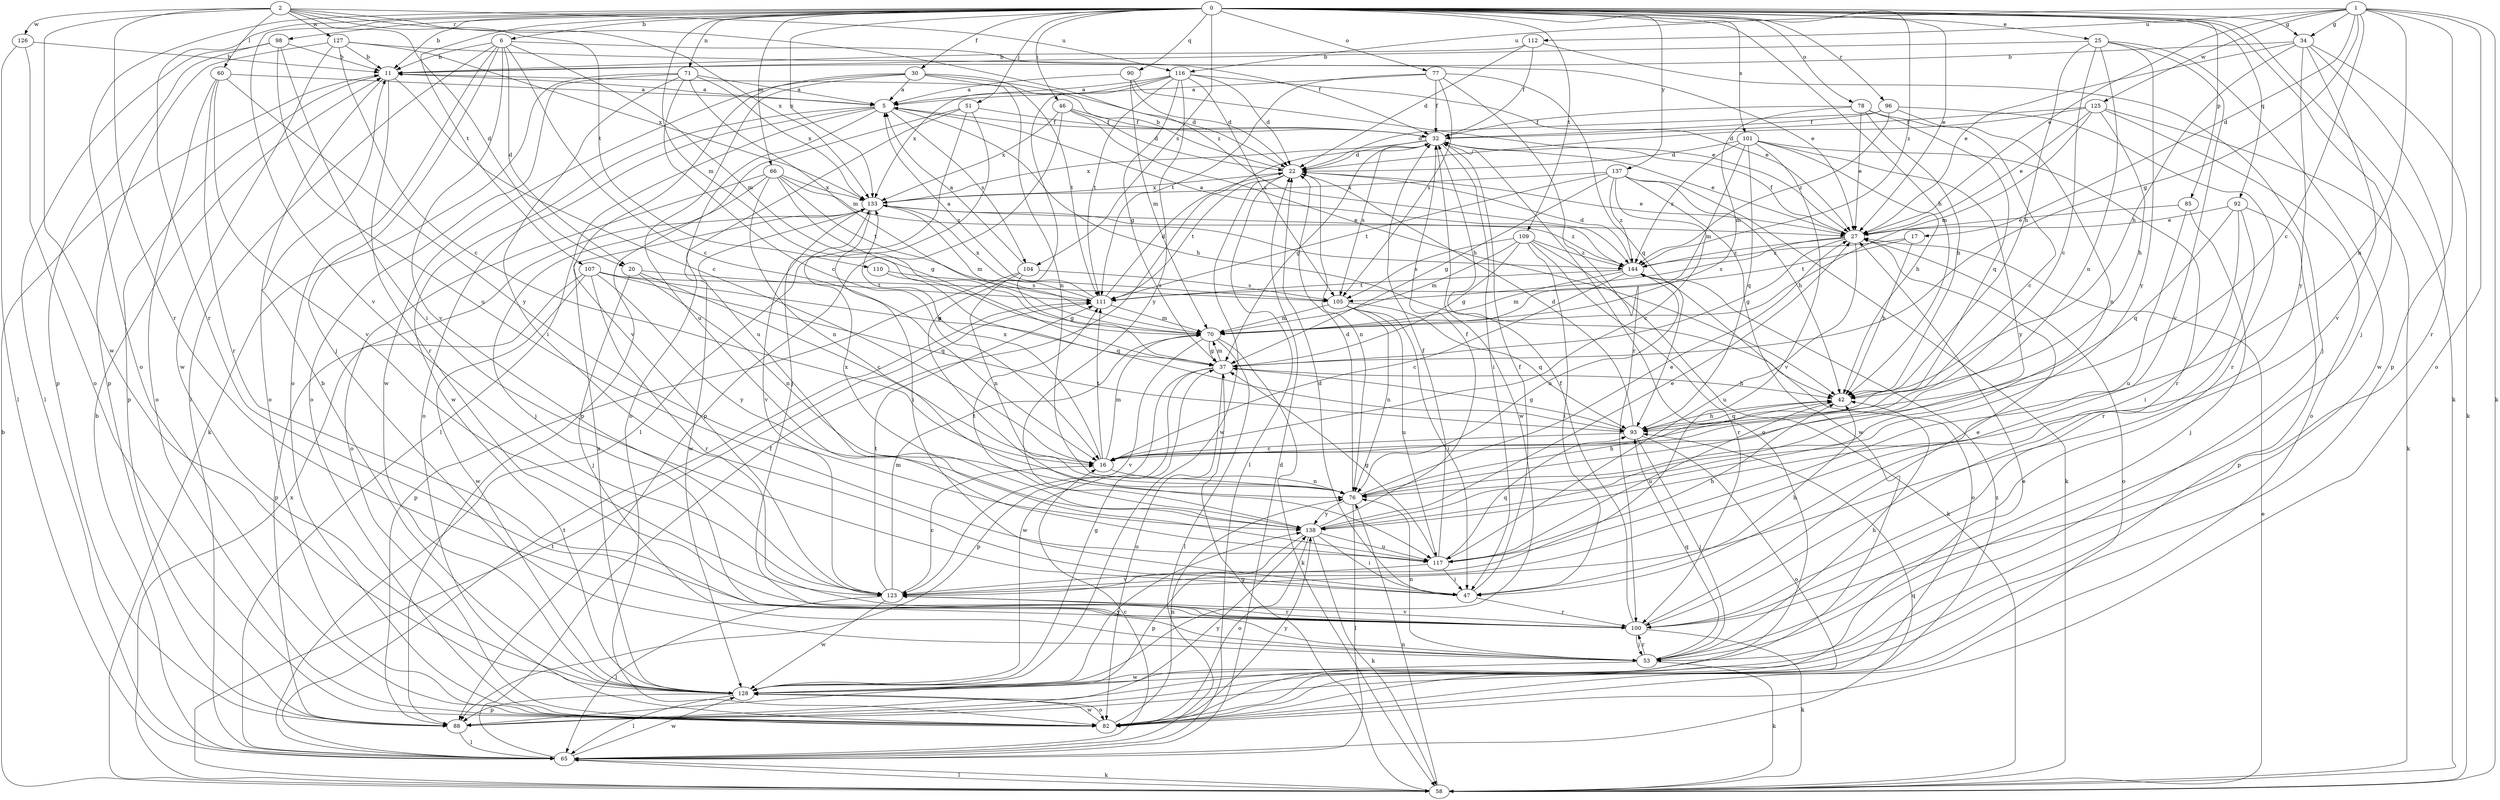 strict digraph  {
0;
1;
2;
5;
6;
11;
16;
17;
20;
22;
25;
27;
30;
32;
34;
37;
42;
46;
47;
51;
53;
58;
60;
65;
66;
70;
71;
76;
77;
78;
82;
85;
88;
90;
92;
93;
96;
98;
100;
101;
104;
105;
107;
109;
110;
111;
112;
116;
117;
123;
125;
126;
127;
128;
133;
137;
138;
144;
0 -> 6  [label=b];
0 -> 11  [label=b];
0 -> 25  [label=e];
0 -> 27  [label=e];
0 -> 30  [label=f];
0 -> 34  [label=g];
0 -> 42  [label=h];
0 -> 46  [label=i];
0 -> 51  [label=j];
0 -> 53  [label=j];
0 -> 58  [label=k];
0 -> 66  [label=m];
0 -> 70  [label=m];
0 -> 71  [label=n];
0 -> 77  [label=o];
0 -> 78  [label=o];
0 -> 82  [label=o];
0 -> 85  [label=p];
0 -> 90  [label=q];
0 -> 92  [label=q];
0 -> 96  [label=r];
0 -> 98  [label=r];
0 -> 100  [label=r];
0 -> 101  [label=s];
0 -> 104  [label=s];
0 -> 107  [label=t];
0 -> 109  [label=t];
0 -> 123  [label=v];
0 -> 133  [label=x];
0 -> 137  [label=y];
0 -> 144  [label=z];
1 -> 16  [label=c];
1 -> 17  [label=d];
1 -> 27  [label=e];
1 -> 34  [label=g];
1 -> 37  [label=g];
1 -> 58  [label=k];
1 -> 76  [label=n];
1 -> 82  [label=o];
1 -> 88  [label=p];
1 -> 112  [label=u];
1 -> 116  [label=u];
1 -> 125  [label=w];
2 -> 20  [label=d];
2 -> 60  [label=l];
2 -> 100  [label=r];
2 -> 110  [label=t];
2 -> 116  [label=u];
2 -> 126  [label=w];
2 -> 127  [label=w];
2 -> 128  [label=w];
2 -> 133  [label=x];
2 -> 144  [label=z];
5 -> 32  [label=f];
5 -> 42  [label=h];
5 -> 65  [label=l];
5 -> 82  [label=o];
5 -> 104  [label=s];
5 -> 117  [label=u];
5 -> 128  [label=w];
6 -> 11  [label=b];
6 -> 16  [label=c];
6 -> 20  [label=d];
6 -> 27  [label=e];
6 -> 53  [label=j];
6 -> 65  [label=l];
6 -> 70  [label=m];
6 -> 82  [label=o];
6 -> 123  [label=v];
11 -> 5  [label=a];
11 -> 16  [label=c];
11 -> 82  [label=o];
11 -> 88  [label=p];
11 -> 100  [label=r];
16 -> 70  [label=m];
16 -> 76  [label=n];
16 -> 111  [label=t];
16 -> 133  [label=x];
17 -> 42  [label=h];
17 -> 111  [label=t];
17 -> 144  [label=z];
20 -> 16  [label=c];
20 -> 53  [label=j];
20 -> 76  [label=n];
20 -> 111  [label=t];
22 -> 11  [label=b];
22 -> 27  [label=e];
22 -> 65  [label=l];
22 -> 76  [label=n];
22 -> 111  [label=t];
22 -> 128  [label=w];
22 -> 133  [label=x];
25 -> 11  [label=b];
25 -> 16  [label=c];
25 -> 42  [label=h];
25 -> 76  [label=n];
25 -> 123  [label=v];
25 -> 128  [label=w];
25 -> 138  [label=y];
27 -> 32  [label=f];
27 -> 37  [label=g];
27 -> 82  [label=o];
27 -> 105  [label=s];
27 -> 117  [label=u];
27 -> 144  [label=z];
30 -> 5  [label=a];
30 -> 22  [label=d];
30 -> 76  [label=n];
30 -> 111  [label=t];
30 -> 117  [label=u];
30 -> 123  [label=v];
30 -> 128  [label=w];
32 -> 22  [label=d];
32 -> 27  [label=e];
32 -> 37  [label=g];
32 -> 47  [label=i];
32 -> 82  [label=o];
32 -> 105  [label=s];
32 -> 128  [label=w];
32 -> 133  [label=x];
34 -> 11  [label=b];
34 -> 27  [label=e];
34 -> 42  [label=h];
34 -> 58  [label=k];
34 -> 100  [label=r];
34 -> 123  [label=v];
34 -> 138  [label=y];
37 -> 42  [label=h];
37 -> 70  [label=m];
37 -> 82  [label=o];
37 -> 88  [label=p];
37 -> 128  [label=w];
42 -> 93  [label=q];
42 -> 117  [label=u];
46 -> 22  [label=d];
46 -> 32  [label=f];
46 -> 42  [label=h];
46 -> 88  [label=p];
46 -> 133  [label=x];
47 -> 22  [label=d];
47 -> 32  [label=f];
47 -> 42  [label=h];
47 -> 100  [label=r];
51 -> 32  [label=f];
51 -> 53  [label=j];
51 -> 65  [label=l];
51 -> 82  [label=o];
51 -> 88  [label=p];
53 -> 42  [label=h];
53 -> 58  [label=k];
53 -> 76  [label=n];
53 -> 93  [label=q];
53 -> 100  [label=r];
53 -> 128  [label=w];
58 -> 11  [label=b];
58 -> 27  [label=e];
58 -> 37  [label=g];
58 -> 65  [label=l];
58 -> 76  [label=n];
58 -> 111  [label=t];
58 -> 133  [label=x];
60 -> 5  [label=a];
60 -> 82  [label=o];
60 -> 100  [label=r];
60 -> 123  [label=v];
60 -> 138  [label=y];
65 -> 11  [label=b];
65 -> 16  [label=c];
65 -> 22  [label=d];
65 -> 32  [label=f];
65 -> 58  [label=k];
65 -> 93  [label=q];
65 -> 111  [label=t];
65 -> 128  [label=w];
66 -> 37  [label=g];
66 -> 53  [label=j];
66 -> 76  [label=n];
66 -> 82  [label=o];
66 -> 111  [label=t];
66 -> 133  [label=x];
66 -> 144  [label=z];
70 -> 37  [label=g];
70 -> 58  [label=k];
70 -> 65  [label=l];
70 -> 123  [label=v];
71 -> 5  [label=a];
71 -> 16  [label=c];
71 -> 47  [label=i];
71 -> 58  [label=k];
71 -> 70  [label=m];
71 -> 82  [label=o];
71 -> 133  [label=x];
76 -> 22  [label=d];
76 -> 27  [label=e];
76 -> 42  [label=h];
76 -> 65  [label=l];
76 -> 138  [label=y];
77 -> 5  [label=a];
77 -> 32  [label=f];
77 -> 93  [label=q];
77 -> 100  [label=r];
77 -> 105  [label=s];
77 -> 111  [label=t];
78 -> 16  [label=c];
78 -> 27  [label=e];
78 -> 32  [label=f];
78 -> 42  [label=h];
78 -> 70  [label=m];
78 -> 93  [label=q];
82 -> 76  [label=n];
82 -> 128  [label=w];
82 -> 138  [label=y];
82 -> 144  [label=z];
85 -> 27  [label=e];
85 -> 53  [label=j];
85 -> 117  [label=u];
88 -> 27  [label=e];
88 -> 65  [label=l];
88 -> 138  [label=y];
90 -> 5  [label=a];
90 -> 22  [label=d];
90 -> 27  [label=e];
90 -> 70  [label=m];
92 -> 27  [label=e];
92 -> 47  [label=i];
92 -> 88  [label=p];
92 -> 93  [label=q];
92 -> 100  [label=r];
93 -> 16  [label=c];
93 -> 22  [label=d];
93 -> 37  [label=g];
93 -> 42  [label=h];
93 -> 53  [label=j];
93 -> 82  [label=o];
96 -> 22  [label=d];
96 -> 32  [label=f];
96 -> 76  [label=n];
96 -> 100  [label=r];
96 -> 144  [label=z];
98 -> 11  [label=b];
98 -> 47  [label=i];
98 -> 65  [label=l];
98 -> 88  [label=p];
98 -> 117  [label=u];
100 -> 27  [label=e];
100 -> 32  [label=f];
100 -> 53  [label=j];
100 -> 58  [label=k];
100 -> 123  [label=v];
101 -> 22  [label=d];
101 -> 42  [label=h];
101 -> 70  [label=m];
101 -> 93  [label=q];
101 -> 100  [label=r];
101 -> 123  [label=v];
101 -> 138  [label=y];
101 -> 144  [label=z];
104 -> 5  [label=a];
104 -> 37  [label=g];
104 -> 76  [label=n];
104 -> 88  [label=p];
104 -> 105  [label=s];
105 -> 47  [label=i];
105 -> 70  [label=m];
105 -> 76  [label=n];
105 -> 93  [label=q];
105 -> 117  [label=u];
107 -> 37  [label=g];
107 -> 88  [label=p];
107 -> 93  [label=q];
107 -> 100  [label=r];
107 -> 105  [label=s];
107 -> 128  [label=w];
107 -> 138  [label=y];
109 -> 37  [label=g];
109 -> 47  [label=i];
109 -> 58  [label=k];
109 -> 70  [label=m];
109 -> 100  [label=r];
109 -> 105  [label=s];
109 -> 144  [label=z];
110 -> 93  [label=q];
110 -> 105  [label=s];
111 -> 5  [label=a];
111 -> 22  [label=d];
111 -> 70  [label=m];
111 -> 133  [label=x];
112 -> 11  [label=b];
112 -> 22  [label=d];
112 -> 32  [label=f];
112 -> 53  [label=j];
116 -> 5  [label=a];
116 -> 22  [label=d];
116 -> 27  [label=e];
116 -> 37  [label=g];
116 -> 105  [label=s];
116 -> 111  [label=t];
116 -> 117  [label=u];
116 -> 133  [label=x];
116 -> 138  [label=y];
117 -> 32  [label=f];
117 -> 37  [label=g];
117 -> 42  [label=h];
117 -> 47  [label=i];
117 -> 93  [label=q];
117 -> 123  [label=v];
123 -> 16  [label=c];
123 -> 65  [label=l];
123 -> 70  [label=m];
123 -> 100  [label=r];
123 -> 111  [label=t];
123 -> 128  [label=w];
125 -> 22  [label=d];
125 -> 27  [label=e];
125 -> 32  [label=f];
125 -> 42  [label=h];
125 -> 58  [label=k];
125 -> 70  [label=m];
125 -> 82  [label=o];
126 -> 11  [label=b];
126 -> 65  [label=l];
126 -> 82  [label=o];
127 -> 11  [label=b];
127 -> 16  [label=c];
127 -> 32  [label=f];
127 -> 88  [label=p];
127 -> 128  [label=w];
127 -> 133  [label=x];
128 -> 11  [label=b];
128 -> 37  [label=g];
128 -> 65  [label=l];
128 -> 82  [label=o];
128 -> 88  [label=p];
128 -> 133  [label=x];
128 -> 138  [label=y];
133 -> 27  [label=e];
133 -> 47  [label=i];
133 -> 70  [label=m];
133 -> 123  [label=v];
133 -> 128  [label=w];
133 -> 144  [label=z];
137 -> 16  [label=c];
137 -> 37  [label=g];
137 -> 42  [label=h];
137 -> 58  [label=k];
137 -> 111  [label=t];
137 -> 128  [label=w];
137 -> 133  [label=x];
137 -> 144  [label=z];
138 -> 27  [label=e];
138 -> 32  [label=f];
138 -> 47  [label=i];
138 -> 58  [label=k];
138 -> 82  [label=o];
138 -> 88  [label=p];
138 -> 111  [label=t];
138 -> 117  [label=u];
138 -> 133  [label=x];
144 -> 5  [label=a];
144 -> 16  [label=c];
144 -> 22  [label=d];
144 -> 70  [label=m];
144 -> 76  [label=n];
144 -> 82  [label=o];
144 -> 111  [label=t];
}
